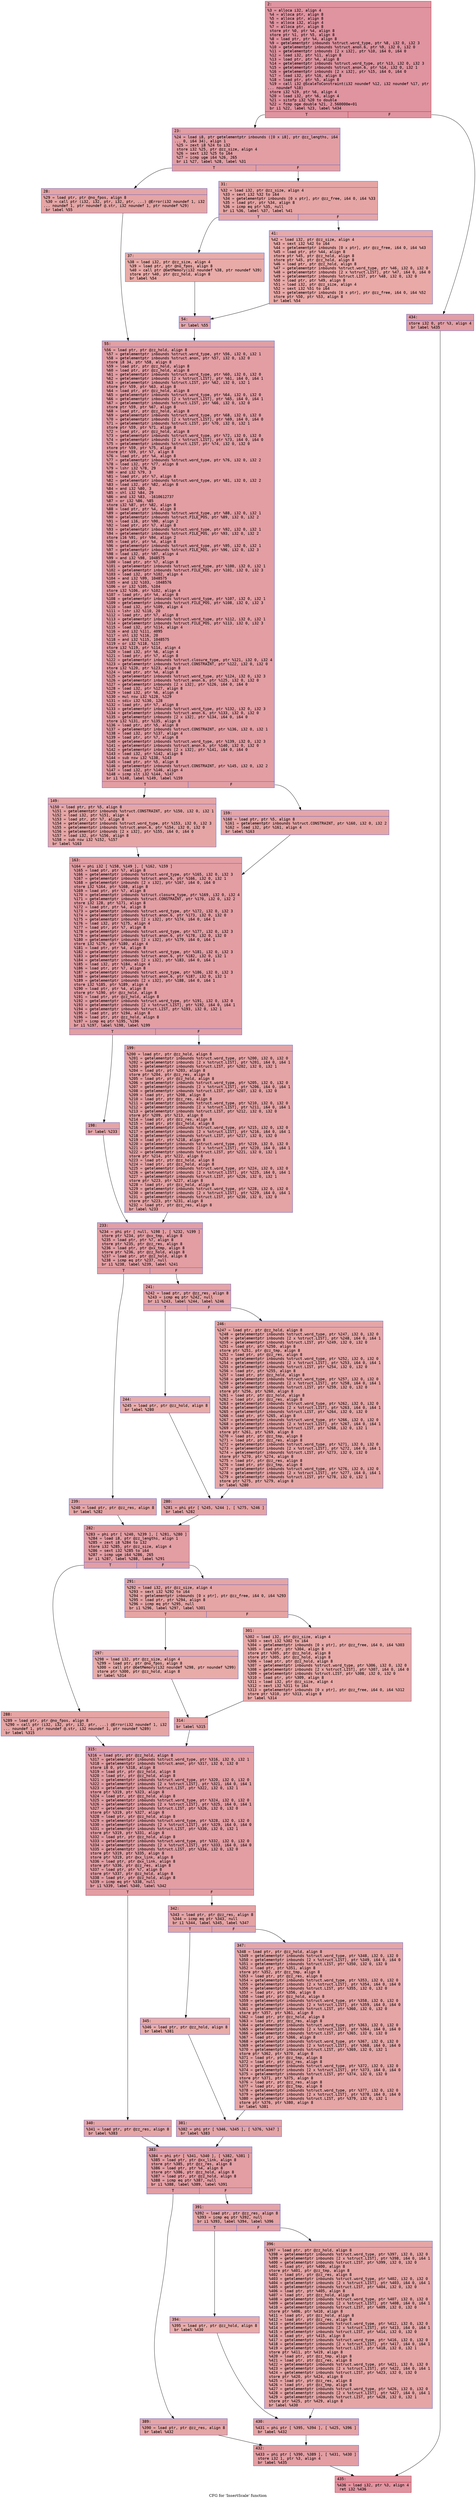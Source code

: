 digraph "CFG for 'InsertScale' function" {
	label="CFG for 'InsertScale' function";

	Node0x6000010641e0 [shape=record,color="#b70d28ff", style=filled, fillcolor="#b70d2870" fontname="Courier",label="{2:\l|  %3 = alloca i32, align 4\l  %4 = alloca ptr, align 8\l  %5 = alloca ptr, align 8\l  %6 = alloca i32, align 4\l  %7 = alloca ptr, align 8\l  store ptr %0, ptr %4, align 8\l  store ptr %1, ptr %5, align 8\l  %8 = load ptr, ptr %4, align 8\l  %9 = getelementptr inbounds %struct.word_type, ptr %8, i32 0, i32 3\l  %10 = getelementptr inbounds %struct.anon.6, ptr %9, i32 0, i32 0\l  %11 = getelementptr inbounds [2 x i32], ptr %10, i64 0, i64 0\l  %12 = load i32, ptr %11, align 8\l  %13 = load ptr, ptr %4, align 8\l  %14 = getelementptr inbounds %struct.word_type, ptr %13, i32 0, i32 3\l  %15 = getelementptr inbounds %struct.anon.6, ptr %14, i32 0, i32 1\l  %16 = getelementptr inbounds [2 x i32], ptr %15, i64 0, i64 0\l  %17 = load i32, ptr %16, align 8\l  %18 = load ptr, ptr %5, align 8\l  %19 = call i32 @ScaleToConstraint(i32 noundef %12, i32 noundef %17, ptr\l... noundef %18)\l  store i32 %19, ptr %6, align 4\l  %20 = load i32, ptr %6, align 4\l  %21 = sitofp i32 %20 to double\l  %22 = fcmp oge double %21, 2.560000e+01\l  br i1 %22, label %23, label %434\l|{<s0>T|<s1>F}}"];
	Node0x6000010641e0:s0 -> Node0x600001064320[tooltip="2 -> 23\nProbability 50.00%" ];
	Node0x6000010641e0:s1 -> Node0x600001064eb0[tooltip="2 -> 434\nProbability 50.00%" ];
	Node0x600001064320 [shape=record,color="#3d50c3ff", style=filled, fillcolor="#be242e70" fontname="Courier",label="{23:\l|  %24 = load i8, ptr getelementptr inbounds ([0 x i8], ptr @zz_lengths, i64\l... 0, i64 34), align 1\l  %25 = zext i8 %24 to i32\l  store i32 %25, ptr @zz_size, align 4\l  %26 = sext i32 %25 to i64\l  %27 = icmp uge i64 %26, 265\l  br i1 %27, label %28, label %31\l|{<s0>T|<s1>F}}"];
	Node0x600001064320:s0 -> Node0x600001064370[tooltip="23 -> 28\nProbability 50.00%" ];
	Node0x600001064320:s1 -> Node0x6000010643c0[tooltip="23 -> 31\nProbability 50.00%" ];
	Node0x600001064370 [shape=record,color="#3d50c3ff", style=filled, fillcolor="#c5333470" fontname="Courier",label="{28:\l|  %29 = load ptr, ptr @no_fpos, align 8\l  %30 = call ptr (i32, i32, ptr, i32, ptr, ...) @Error(i32 noundef 1, i32\l... noundef 1, ptr noundef @.str, i32 noundef 1, ptr noundef %29)\l  br label %55\l}"];
	Node0x600001064370 -> Node0x600001064500[tooltip="28 -> 55\nProbability 100.00%" ];
	Node0x6000010643c0 [shape=record,color="#3d50c3ff", style=filled, fillcolor="#c5333470" fontname="Courier",label="{31:\l|  %32 = load i32, ptr @zz_size, align 4\l  %33 = sext i32 %32 to i64\l  %34 = getelementptr inbounds [0 x ptr], ptr @zz_free, i64 0, i64 %33\l  %35 = load ptr, ptr %34, align 8\l  %36 = icmp eq ptr %35, null\l  br i1 %36, label %37, label %41\l|{<s0>T|<s1>F}}"];
	Node0x6000010643c0:s0 -> Node0x600001064410[tooltip="31 -> 37\nProbability 37.50%" ];
	Node0x6000010643c0:s1 -> Node0x600001064460[tooltip="31 -> 41\nProbability 62.50%" ];
	Node0x600001064410 [shape=record,color="#3d50c3ff", style=filled, fillcolor="#cc403a70" fontname="Courier",label="{37:\l|  %38 = load i32, ptr @zz_size, align 4\l  %39 = load ptr, ptr @no_fpos, align 8\l  %40 = call ptr @GetMemory(i32 noundef %38, ptr noundef %39)\l  store ptr %40, ptr @zz_hold, align 8\l  br label %54\l}"];
	Node0x600001064410 -> Node0x6000010644b0[tooltip="37 -> 54\nProbability 100.00%" ];
	Node0x600001064460 [shape=record,color="#3d50c3ff", style=filled, fillcolor="#ca3b3770" fontname="Courier",label="{41:\l|  %42 = load i32, ptr @zz_size, align 4\l  %43 = sext i32 %42 to i64\l  %44 = getelementptr inbounds [0 x ptr], ptr @zz_free, i64 0, i64 %43\l  %45 = load ptr, ptr %44, align 8\l  store ptr %45, ptr @zz_hold, align 8\l  store ptr %45, ptr @zz_hold, align 8\l  %46 = load ptr, ptr @zz_hold, align 8\l  %47 = getelementptr inbounds %struct.word_type, ptr %46, i32 0, i32 0\l  %48 = getelementptr inbounds [2 x %struct.LIST], ptr %47, i64 0, i64 0\l  %49 = getelementptr inbounds %struct.LIST, ptr %48, i32 0, i32 0\l  %50 = load ptr, ptr %49, align 8\l  %51 = load i32, ptr @zz_size, align 4\l  %52 = sext i32 %51 to i64\l  %53 = getelementptr inbounds [0 x ptr], ptr @zz_free, i64 0, i64 %52\l  store ptr %50, ptr %53, align 8\l  br label %54\l}"];
	Node0x600001064460 -> Node0x6000010644b0[tooltip="41 -> 54\nProbability 100.00%" ];
	Node0x6000010644b0 [shape=record,color="#3d50c3ff", style=filled, fillcolor="#c5333470" fontname="Courier",label="{54:\l|  br label %55\l}"];
	Node0x6000010644b0 -> Node0x600001064500[tooltip="54 -> 55\nProbability 100.00%" ];
	Node0x600001064500 [shape=record,color="#3d50c3ff", style=filled, fillcolor="#be242e70" fontname="Courier",label="{55:\l|  %56 = load ptr, ptr @zz_hold, align 8\l  %57 = getelementptr inbounds %struct.word_type, ptr %56, i32 0, i32 1\l  %58 = getelementptr inbounds %struct.anon, ptr %57, i32 0, i32 0\l  store i8 34, ptr %58, align 8\l  %59 = load ptr, ptr @zz_hold, align 8\l  %60 = load ptr, ptr @zz_hold, align 8\l  %61 = getelementptr inbounds %struct.word_type, ptr %60, i32 0, i32 0\l  %62 = getelementptr inbounds [2 x %struct.LIST], ptr %61, i64 0, i64 1\l  %63 = getelementptr inbounds %struct.LIST, ptr %62, i32 0, i32 1\l  store ptr %59, ptr %63, align 8\l  %64 = load ptr, ptr @zz_hold, align 8\l  %65 = getelementptr inbounds %struct.word_type, ptr %64, i32 0, i32 0\l  %66 = getelementptr inbounds [2 x %struct.LIST], ptr %65, i64 0, i64 1\l  %67 = getelementptr inbounds %struct.LIST, ptr %66, i32 0, i32 0\l  store ptr %59, ptr %67, align 8\l  %68 = load ptr, ptr @zz_hold, align 8\l  %69 = getelementptr inbounds %struct.word_type, ptr %68, i32 0, i32 0\l  %70 = getelementptr inbounds [2 x %struct.LIST], ptr %69, i64 0, i64 0\l  %71 = getelementptr inbounds %struct.LIST, ptr %70, i32 0, i32 1\l  store ptr %59, ptr %71, align 8\l  %72 = load ptr, ptr @zz_hold, align 8\l  %73 = getelementptr inbounds %struct.word_type, ptr %72, i32 0, i32 0\l  %74 = getelementptr inbounds [2 x %struct.LIST], ptr %73, i64 0, i64 0\l  %75 = getelementptr inbounds %struct.LIST, ptr %74, i32 0, i32 0\l  store ptr %59, ptr %75, align 8\l  store ptr %59, ptr %7, align 8\l  %76 = load ptr, ptr %4, align 8\l  %77 = getelementptr inbounds %struct.word_type, ptr %76, i32 0, i32 2\l  %78 = load i32, ptr %77, align 8\l  %79 = lshr i32 %78, 29\l  %80 = and i32 %79, 3\l  %81 = load ptr, ptr %7, align 8\l  %82 = getelementptr inbounds %struct.word_type, ptr %81, i32 0, i32 2\l  %83 = load i32, ptr %82, align 8\l  %84 = and i32 %80, 3\l  %85 = shl i32 %84, 29\l  %86 = and i32 %83, -1610612737\l  %87 = or i32 %86, %85\l  store i32 %87, ptr %82, align 8\l  %88 = load ptr, ptr %4, align 8\l  %89 = getelementptr inbounds %struct.word_type, ptr %88, i32 0, i32 1\l  %90 = getelementptr inbounds %struct.FILE_POS, ptr %89, i32 0, i32 2\l  %91 = load i16, ptr %90, align 2\l  %92 = load ptr, ptr %7, align 8\l  %93 = getelementptr inbounds %struct.word_type, ptr %92, i32 0, i32 1\l  %94 = getelementptr inbounds %struct.FILE_POS, ptr %93, i32 0, i32 2\l  store i16 %91, ptr %94, align 2\l  %95 = load ptr, ptr %4, align 8\l  %96 = getelementptr inbounds %struct.word_type, ptr %95, i32 0, i32 1\l  %97 = getelementptr inbounds %struct.FILE_POS, ptr %96, i32 0, i32 3\l  %98 = load i32, ptr %97, align 4\l  %99 = and i32 %98, 1048575\l  %100 = load ptr, ptr %7, align 8\l  %101 = getelementptr inbounds %struct.word_type, ptr %100, i32 0, i32 1\l  %102 = getelementptr inbounds %struct.FILE_POS, ptr %101, i32 0, i32 3\l  %103 = load i32, ptr %102, align 4\l  %104 = and i32 %99, 1048575\l  %105 = and i32 %103, -1048576\l  %106 = or i32 %105, %104\l  store i32 %106, ptr %102, align 4\l  %107 = load ptr, ptr %4, align 8\l  %108 = getelementptr inbounds %struct.word_type, ptr %107, i32 0, i32 1\l  %109 = getelementptr inbounds %struct.FILE_POS, ptr %108, i32 0, i32 3\l  %110 = load i32, ptr %109, align 4\l  %111 = lshr i32 %110, 20\l  %112 = load ptr, ptr %7, align 8\l  %113 = getelementptr inbounds %struct.word_type, ptr %112, i32 0, i32 1\l  %114 = getelementptr inbounds %struct.FILE_POS, ptr %113, i32 0, i32 3\l  %115 = load i32, ptr %114, align 4\l  %116 = and i32 %111, 4095\l  %117 = shl i32 %116, 20\l  %118 = and i32 %115, 1048575\l  %119 = or i32 %118, %117\l  store i32 %119, ptr %114, align 4\l  %120 = load i32, ptr %6, align 4\l  %121 = load ptr, ptr %7, align 8\l  %122 = getelementptr inbounds %struct.closure_type, ptr %121, i32 0, i32 4\l  %123 = getelementptr inbounds %struct.CONSTRAINT, ptr %122, i32 0, i32 0\l  store i32 %120, ptr %123, align 8\l  %124 = load ptr, ptr %4, align 8\l  %125 = getelementptr inbounds %struct.word_type, ptr %124, i32 0, i32 3\l  %126 = getelementptr inbounds %struct.anon.6, ptr %125, i32 0, i32 0\l  %127 = getelementptr inbounds [2 x i32], ptr %126, i64 0, i64 0\l  %128 = load i32, ptr %127, align 8\l  %129 = load i32, ptr %6, align 4\l  %130 = mul nsw i32 %128, %129\l  %131 = sdiv i32 %130, 128\l  %132 = load ptr, ptr %7, align 8\l  %133 = getelementptr inbounds %struct.word_type, ptr %132, i32 0, i32 3\l  %134 = getelementptr inbounds %struct.anon.6, ptr %133, i32 0, i32 0\l  %135 = getelementptr inbounds [2 x i32], ptr %134, i64 0, i64 0\l  store i32 %131, ptr %135, align 8\l  %136 = load ptr, ptr %5, align 8\l  %137 = getelementptr inbounds %struct.CONSTRAINT, ptr %136, i32 0, i32 1\l  %138 = load i32, ptr %137, align 4\l  %139 = load ptr, ptr %7, align 8\l  %140 = getelementptr inbounds %struct.word_type, ptr %139, i32 0, i32 3\l  %141 = getelementptr inbounds %struct.anon.6, ptr %140, i32 0, i32 0\l  %142 = getelementptr inbounds [2 x i32], ptr %141, i64 0, i64 0\l  %143 = load i32, ptr %142, align 8\l  %144 = sub nsw i32 %138, %143\l  %145 = load ptr, ptr %5, align 8\l  %146 = getelementptr inbounds %struct.CONSTRAINT, ptr %145, i32 0, i32 2\l  %147 = load i32, ptr %146, align 4\l  %148 = icmp slt i32 %144, %147\l  br i1 %148, label %149, label %159\l|{<s0>T|<s1>F}}"];
	Node0x600001064500:s0 -> Node0x600001064550[tooltip="55 -> 149\nProbability 50.00%" ];
	Node0x600001064500:s1 -> Node0x6000010645a0[tooltip="55 -> 159\nProbability 50.00%" ];
	Node0x600001064550 [shape=record,color="#3d50c3ff", style=filled, fillcolor="#c5333470" fontname="Courier",label="{149:\l|  %150 = load ptr, ptr %5, align 8\l  %151 = getelementptr inbounds %struct.CONSTRAINT, ptr %150, i32 0, i32 1\l  %152 = load i32, ptr %151, align 4\l  %153 = load ptr, ptr %7, align 8\l  %154 = getelementptr inbounds %struct.word_type, ptr %153, i32 0, i32 3\l  %155 = getelementptr inbounds %struct.anon.6, ptr %154, i32 0, i32 0\l  %156 = getelementptr inbounds [2 x i32], ptr %155, i64 0, i64 0\l  %157 = load i32, ptr %156, align 8\l  %158 = sub nsw i32 %152, %157\l  br label %163\l}"];
	Node0x600001064550 -> Node0x6000010645f0[tooltip="149 -> 163\nProbability 100.00%" ];
	Node0x6000010645a0 [shape=record,color="#3d50c3ff", style=filled, fillcolor="#c5333470" fontname="Courier",label="{159:\l|  %160 = load ptr, ptr %5, align 8\l  %161 = getelementptr inbounds %struct.CONSTRAINT, ptr %160, i32 0, i32 2\l  %162 = load i32, ptr %161, align 4\l  br label %163\l}"];
	Node0x6000010645a0 -> Node0x6000010645f0[tooltip="159 -> 163\nProbability 100.00%" ];
	Node0x6000010645f0 [shape=record,color="#3d50c3ff", style=filled, fillcolor="#be242e70" fontname="Courier",label="{163:\l|  %164 = phi i32 [ %158, %149 ], [ %162, %159 ]\l  %165 = load ptr, ptr %7, align 8\l  %166 = getelementptr inbounds %struct.word_type, ptr %165, i32 0, i32 3\l  %167 = getelementptr inbounds %struct.anon.6, ptr %166, i32 0, i32 1\l  %168 = getelementptr inbounds [2 x i32], ptr %167, i64 0, i64 0\l  store i32 %164, ptr %168, align 8\l  %169 = load ptr, ptr %7, align 8\l  %170 = getelementptr inbounds %struct.closure_type, ptr %169, i32 0, i32 4\l  %171 = getelementptr inbounds %struct.CONSTRAINT, ptr %170, i32 0, i32 2\l  store i32 128, ptr %171, align 8\l  %172 = load ptr, ptr %4, align 8\l  %173 = getelementptr inbounds %struct.word_type, ptr %172, i32 0, i32 3\l  %174 = getelementptr inbounds %struct.anon.6, ptr %173, i32 0, i32 0\l  %175 = getelementptr inbounds [2 x i32], ptr %174, i64 0, i64 1\l  %176 = load i32, ptr %175, align 4\l  %177 = load ptr, ptr %7, align 8\l  %178 = getelementptr inbounds %struct.word_type, ptr %177, i32 0, i32 3\l  %179 = getelementptr inbounds %struct.anon.6, ptr %178, i32 0, i32 0\l  %180 = getelementptr inbounds [2 x i32], ptr %179, i64 0, i64 1\l  store i32 %176, ptr %180, align 4\l  %181 = load ptr, ptr %4, align 8\l  %182 = getelementptr inbounds %struct.word_type, ptr %181, i32 0, i32 3\l  %183 = getelementptr inbounds %struct.anon.6, ptr %182, i32 0, i32 1\l  %184 = getelementptr inbounds [2 x i32], ptr %183, i64 0, i64 1\l  %185 = load i32, ptr %184, align 4\l  %186 = load ptr, ptr %7, align 8\l  %187 = getelementptr inbounds %struct.word_type, ptr %186, i32 0, i32 3\l  %188 = getelementptr inbounds %struct.anon.6, ptr %187, i32 0, i32 1\l  %189 = getelementptr inbounds [2 x i32], ptr %188, i64 0, i64 1\l  store i32 %185, ptr %189, align 4\l  %190 = load ptr, ptr %4, align 8\l  store ptr %190, ptr @zz_hold, align 8\l  %191 = load ptr, ptr @zz_hold, align 8\l  %192 = getelementptr inbounds %struct.word_type, ptr %191, i32 0, i32 0\l  %193 = getelementptr inbounds [2 x %struct.LIST], ptr %192, i64 0, i64 1\l  %194 = getelementptr inbounds %struct.LIST, ptr %193, i32 0, i32 1\l  %195 = load ptr, ptr %194, align 8\l  %196 = load ptr, ptr @zz_hold, align 8\l  %197 = icmp eq ptr %195, %196\l  br i1 %197, label %198, label %199\l|{<s0>T|<s1>F}}"];
	Node0x6000010645f0:s0 -> Node0x600001064640[tooltip="163 -> 198\nProbability 37.50%" ];
	Node0x6000010645f0:s1 -> Node0x600001064690[tooltip="163 -> 199\nProbability 62.50%" ];
	Node0x600001064640 [shape=record,color="#3d50c3ff", style=filled, fillcolor="#c5333470" fontname="Courier",label="{198:\l|  br label %233\l}"];
	Node0x600001064640 -> Node0x6000010646e0[tooltip="198 -> 233\nProbability 100.00%" ];
	Node0x600001064690 [shape=record,color="#3d50c3ff", style=filled, fillcolor="#c32e3170" fontname="Courier",label="{199:\l|  %200 = load ptr, ptr @zz_hold, align 8\l  %201 = getelementptr inbounds %struct.word_type, ptr %200, i32 0, i32 0\l  %202 = getelementptr inbounds [2 x %struct.LIST], ptr %201, i64 0, i64 1\l  %203 = getelementptr inbounds %struct.LIST, ptr %202, i32 0, i32 1\l  %204 = load ptr, ptr %203, align 8\l  store ptr %204, ptr @zz_res, align 8\l  %205 = load ptr, ptr @zz_hold, align 8\l  %206 = getelementptr inbounds %struct.word_type, ptr %205, i32 0, i32 0\l  %207 = getelementptr inbounds [2 x %struct.LIST], ptr %206, i64 0, i64 1\l  %208 = getelementptr inbounds %struct.LIST, ptr %207, i32 0, i32 0\l  %209 = load ptr, ptr %208, align 8\l  %210 = load ptr, ptr @zz_res, align 8\l  %211 = getelementptr inbounds %struct.word_type, ptr %210, i32 0, i32 0\l  %212 = getelementptr inbounds [2 x %struct.LIST], ptr %211, i64 0, i64 1\l  %213 = getelementptr inbounds %struct.LIST, ptr %212, i32 0, i32 0\l  store ptr %209, ptr %213, align 8\l  %214 = load ptr, ptr @zz_res, align 8\l  %215 = load ptr, ptr @zz_hold, align 8\l  %216 = getelementptr inbounds %struct.word_type, ptr %215, i32 0, i32 0\l  %217 = getelementptr inbounds [2 x %struct.LIST], ptr %216, i64 0, i64 1\l  %218 = getelementptr inbounds %struct.LIST, ptr %217, i32 0, i32 0\l  %219 = load ptr, ptr %218, align 8\l  %220 = getelementptr inbounds %struct.word_type, ptr %219, i32 0, i32 0\l  %221 = getelementptr inbounds [2 x %struct.LIST], ptr %220, i64 0, i64 1\l  %222 = getelementptr inbounds %struct.LIST, ptr %221, i32 0, i32 1\l  store ptr %214, ptr %222, align 8\l  %223 = load ptr, ptr @zz_hold, align 8\l  %224 = load ptr, ptr @zz_hold, align 8\l  %225 = getelementptr inbounds %struct.word_type, ptr %224, i32 0, i32 0\l  %226 = getelementptr inbounds [2 x %struct.LIST], ptr %225, i64 0, i64 1\l  %227 = getelementptr inbounds %struct.LIST, ptr %226, i32 0, i32 1\l  store ptr %223, ptr %227, align 8\l  %228 = load ptr, ptr @zz_hold, align 8\l  %229 = getelementptr inbounds %struct.word_type, ptr %228, i32 0, i32 0\l  %230 = getelementptr inbounds [2 x %struct.LIST], ptr %229, i64 0, i64 1\l  %231 = getelementptr inbounds %struct.LIST, ptr %230, i32 0, i32 0\l  store ptr %223, ptr %231, align 8\l  %232 = load ptr, ptr @zz_res, align 8\l  br label %233\l}"];
	Node0x600001064690 -> Node0x6000010646e0[tooltip="199 -> 233\nProbability 100.00%" ];
	Node0x6000010646e0 [shape=record,color="#3d50c3ff", style=filled, fillcolor="#be242e70" fontname="Courier",label="{233:\l|  %234 = phi ptr [ null, %198 ], [ %232, %199 ]\l  store ptr %234, ptr @xx_tmp, align 8\l  %235 = load ptr, ptr %7, align 8\l  store ptr %235, ptr @zz_res, align 8\l  %236 = load ptr, ptr @xx_tmp, align 8\l  store ptr %236, ptr @zz_hold, align 8\l  %237 = load ptr, ptr @zz_hold, align 8\l  %238 = icmp eq ptr %237, null\l  br i1 %238, label %239, label %241\l|{<s0>T|<s1>F}}"];
	Node0x6000010646e0:s0 -> Node0x600001064730[tooltip="233 -> 239\nProbability 37.50%" ];
	Node0x6000010646e0:s1 -> Node0x600001064780[tooltip="233 -> 241\nProbability 62.50%" ];
	Node0x600001064730 [shape=record,color="#3d50c3ff", style=filled, fillcolor="#c5333470" fontname="Courier",label="{239:\l|  %240 = load ptr, ptr @zz_res, align 8\l  br label %282\l}"];
	Node0x600001064730 -> Node0x6000010648c0[tooltip="239 -> 282\nProbability 100.00%" ];
	Node0x600001064780 [shape=record,color="#3d50c3ff", style=filled, fillcolor="#c32e3170" fontname="Courier",label="{241:\l|  %242 = load ptr, ptr @zz_res, align 8\l  %243 = icmp eq ptr %242, null\l  br i1 %243, label %244, label %246\l|{<s0>T|<s1>F}}"];
	Node0x600001064780:s0 -> Node0x6000010647d0[tooltip="241 -> 244\nProbability 37.50%" ];
	Node0x600001064780:s1 -> Node0x600001064820[tooltip="241 -> 246\nProbability 62.50%" ];
	Node0x6000010647d0 [shape=record,color="#3d50c3ff", style=filled, fillcolor="#cc403a70" fontname="Courier",label="{244:\l|  %245 = load ptr, ptr @zz_hold, align 8\l  br label %280\l}"];
	Node0x6000010647d0 -> Node0x600001064870[tooltip="244 -> 280\nProbability 100.00%" ];
	Node0x600001064820 [shape=record,color="#3d50c3ff", style=filled, fillcolor="#c5333470" fontname="Courier",label="{246:\l|  %247 = load ptr, ptr @zz_hold, align 8\l  %248 = getelementptr inbounds %struct.word_type, ptr %247, i32 0, i32 0\l  %249 = getelementptr inbounds [2 x %struct.LIST], ptr %248, i64 0, i64 1\l  %250 = getelementptr inbounds %struct.LIST, ptr %249, i32 0, i32 0\l  %251 = load ptr, ptr %250, align 8\l  store ptr %251, ptr @zz_tmp, align 8\l  %252 = load ptr, ptr @zz_res, align 8\l  %253 = getelementptr inbounds %struct.word_type, ptr %252, i32 0, i32 0\l  %254 = getelementptr inbounds [2 x %struct.LIST], ptr %253, i64 0, i64 1\l  %255 = getelementptr inbounds %struct.LIST, ptr %254, i32 0, i32 0\l  %256 = load ptr, ptr %255, align 8\l  %257 = load ptr, ptr @zz_hold, align 8\l  %258 = getelementptr inbounds %struct.word_type, ptr %257, i32 0, i32 0\l  %259 = getelementptr inbounds [2 x %struct.LIST], ptr %258, i64 0, i64 1\l  %260 = getelementptr inbounds %struct.LIST, ptr %259, i32 0, i32 0\l  store ptr %256, ptr %260, align 8\l  %261 = load ptr, ptr @zz_hold, align 8\l  %262 = load ptr, ptr @zz_res, align 8\l  %263 = getelementptr inbounds %struct.word_type, ptr %262, i32 0, i32 0\l  %264 = getelementptr inbounds [2 x %struct.LIST], ptr %263, i64 0, i64 1\l  %265 = getelementptr inbounds %struct.LIST, ptr %264, i32 0, i32 0\l  %266 = load ptr, ptr %265, align 8\l  %267 = getelementptr inbounds %struct.word_type, ptr %266, i32 0, i32 0\l  %268 = getelementptr inbounds [2 x %struct.LIST], ptr %267, i64 0, i64 1\l  %269 = getelementptr inbounds %struct.LIST, ptr %268, i32 0, i32 1\l  store ptr %261, ptr %269, align 8\l  %270 = load ptr, ptr @zz_tmp, align 8\l  %271 = load ptr, ptr @zz_res, align 8\l  %272 = getelementptr inbounds %struct.word_type, ptr %271, i32 0, i32 0\l  %273 = getelementptr inbounds [2 x %struct.LIST], ptr %272, i64 0, i64 1\l  %274 = getelementptr inbounds %struct.LIST, ptr %273, i32 0, i32 0\l  store ptr %270, ptr %274, align 8\l  %275 = load ptr, ptr @zz_res, align 8\l  %276 = load ptr, ptr @zz_tmp, align 8\l  %277 = getelementptr inbounds %struct.word_type, ptr %276, i32 0, i32 0\l  %278 = getelementptr inbounds [2 x %struct.LIST], ptr %277, i64 0, i64 1\l  %279 = getelementptr inbounds %struct.LIST, ptr %278, i32 0, i32 1\l  store ptr %275, ptr %279, align 8\l  br label %280\l}"];
	Node0x600001064820 -> Node0x600001064870[tooltip="246 -> 280\nProbability 100.00%" ];
	Node0x600001064870 [shape=record,color="#3d50c3ff", style=filled, fillcolor="#c32e3170" fontname="Courier",label="{280:\l|  %281 = phi ptr [ %245, %244 ], [ %275, %246 ]\l  br label %282\l}"];
	Node0x600001064870 -> Node0x6000010648c0[tooltip="280 -> 282\nProbability 100.00%" ];
	Node0x6000010648c0 [shape=record,color="#3d50c3ff", style=filled, fillcolor="#be242e70" fontname="Courier",label="{282:\l|  %283 = phi ptr [ %240, %239 ], [ %281, %280 ]\l  %284 = load i8, ptr @zz_lengths, align 1\l  %285 = zext i8 %284 to i32\l  store i32 %285, ptr @zz_size, align 4\l  %286 = sext i32 %285 to i64\l  %287 = icmp uge i64 %286, 265\l  br i1 %287, label %288, label %291\l|{<s0>T|<s1>F}}"];
	Node0x6000010648c0:s0 -> Node0x600001064910[tooltip="282 -> 288\nProbability 50.00%" ];
	Node0x6000010648c0:s1 -> Node0x600001064960[tooltip="282 -> 291\nProbability 50.00%" ];
	Node0x600001064910 [shape=record,color="#3d50c3ff", style=filled, fillcolor="#c5333470" fontname="Courier",label="{288:\l|  %289 = load ptr, ptr @no_fpos, align 8\l  %290 = call ptr (i32, i32, ptr, i32, ptr, ...) @Error(i32 noundef 1, i32\l... noundef 1, ptr noundef @.str, i32 noundef 1, ptr noundef %289)\l  br label %315\l}"];
	Node0x600001064910 -> Node0x600001064aa0[tooltip="288 -> 315\nProbability 100.00%" ];
	Node0x600001064960 [shape=record,color="#3d50c3ff", style=filled, fillcolor="#c5333470" fontname="Courier",label="{291:\l|  %292 = load i32, ptr @zz_size, align 4\l  %293 = sext i32 %292 to i64\l  %294 = getelementptr inbounds [0 x ptr], ptr @zz_free, i64 0, i64 %293\l  %295 = load ptr, ptr %294, align 8\l  %296 = icmp eq ptr %295, null\l  br i1 %296, label %297, label %301\l|{<s0>T|<s1>F}}"];
	Node0x600001064960:s0 -> Node0x6000010649b0[tooltip="291 -> 297\nProbability 37.50%" ];
	Node0x600001064960:s1 -> Node0x600001064a00[tooltip="291 -> 301\nProbability 62.50%" ];
	Node0x6000010649b0 [shape=record,color="#3d50c3ff", style=filled, fillcolor="#cc403a70" fontname="Courier",label="{297:\l|  %298 = load i32, ptr @zz_size, align 4\l  %299 = load ptr, ptr @no_fpos, align 8\l  %300 = call ptr @GetMemory(i32 noundef %298, ptr noundef %299)\l  store ptr %300, ptr @zz_hold, align 8\l  br label %314\l}"];
	Node0x6000010649b0 -> Node0x600001064a50[tooltip="297 -> 314\nProbability 100.00%" ];
	Node0x600001064a00 [shape=record,color="#3d50c3ff", style=filled, fillcolor="#ca3b3770" fontname="Courier",label="{301:\l|  %302 = load i32, ptr @zz_size, align 4\l  %303 = sext i32 %302 to i64\l  %304 = getelementptr inbounds [0 x ptr], ptr @zz_free, i64 0, i64 %303\l  %305 = load ptr, ptr %304, align 8\l  store ptr %305, ptr @zz_hold, align 8\l  store ptr %305, ptr @zz_hold, align 8\l  %306 = load ptr, ptr @zz_hold, align 8\l  %307 = getelementptr inbounds %struct.word_type, ptr %306, i32 0, i32 0\l  %308 = getelementptr inbounds [2 x %struct.LIST], ptr %307, i64 0, i64 0\l  %309 = getelementptr inbounds %struct.LIST, ptr %308, i32 0, i32 0\l  %310 = load ptr, ptr %309, align 8\l  %311 = load i32, ptr @zz_size, align 4\l  %312 = sext i32 %311 to i64\l  %313 = getelementptr inbounds [0 x ptr], ptr @zz_free, i64 0, i64 %312\l  store ptr %310, ptr %313, align 8\l  br label %314\l}"];
	Node0x600001064a00 -> Node0x600001064a50[tooltip="301 -> 314\nProbability 100.00%" ];
	Node0x600001064a50 [shape=record,color="#3d50c3ff", style=filled, fillcolor="#c5333470" fontname="Courier",label="{314:\l|  br label %315\l}"];
	Node0x600001064a50 -> Node0x600001064aa0[tooltip="314 -> 315\nProbability 100.00%" ];
	Node0x600001064aa0 [shape=record,color="#3d50c3ff", style=filled, fillcolor="#be242e70" fontname="Courier",label="{315:\l|  %316 = load ptr, ptr @zz_hold, align 8\l  %317 = getelementptr inbounds %struct.word_type, ptr %316, i32 0, i32 1\l  %318 = getelementptr inbounds %struct.anon, ptr %317, i32 0, i32 0\l  store i8 0, ptr %318, align 8\l  %319 = load ptr, ptr @zz_hold, align 8\l  %320 = load ptr, ptr @zz_hold, align 8\l  %321 = getelementptr inbounds %struct.word_type, ptr %320, i32 0, i32 0\l  %322 = getelementptr inbounds [2 x %struct.LIST], ptr %321, i64 0, i64 1\l  %323 = getelementptr inbounds %struct.LIST, ptr %322, i32 0, i32 1\l  store ptr %319, ptr %323, align 8\l  %324 = load ptr, ptr @zz_hold, align 8\l  %325 = getelementptr inbounds %struct.word_type, ptr %324, i32 0, i32 0\l  %326 = getelementptr inbounds [2 x %struct.LIST], ptr %325, i64 0, i64 1\l  %327 = getelementptr inbounds %struct.LIST, ptr %326, i32 0, i32 0\l  store ptr %319, ptr %327, align 8\l  %328 = load ptr, ptr @zz_hold, align 8\l  %329 = getelementptr inbounds %struct.word_type, ptr %328, i32 0, i32 0\l  %330 = getelementptr inbounds [2 x %struct.LIST], ptr %329, i64 0, i64 0\l  %331 = getelementptr inbounds %struct.LIST, ptr %330, i32 0, i32 1\l  store ptr %319, ptr %331, align 8\l  %332 = load ptr, ptr @zz_hold, align 8\l  %333 = getelementptr inbounds %struct.word_type, ptr %332, i32 0, i32 0\l  %334 = getelementptr inbounds [2 x %struct.LIST], ptr %333, i64 0, i64 0\l  %335 = getelementptr inbounds %struct.LIST, ptr %334, i32 0, i32 0\l  store ptr %319, ptr %335, align 8\l  store ptr %319, ptr @xx_link, align 8\l  %336 = load ptr, ptr @xx_link, align 8\l  store ptr %336, ptr @zz_res, align 8\l  %337 = load ptr, ptr %7, align 8\l  store ptr %337, ptr @zz_hold, align 8\l  %338 = load ptr, ptr @zz_hold, align 8\l  %339 = icmp eq ptr %338, null\l  br i1 %339, label %340, label %342\l|{<s0>T|<s1>F}}"];
	Node0x600001064aa0:s0 -> Node0x600001064af0[tooltip="315 -> 340\nProbability 37.50%" ];
	Node0x600001064aa0:s1 -> Node0x600001064b40[tooltip="315 -> 342\nProbability 62.50%" ];
	Node0x600001064af0 [shape=record,color="#3d50c3ff", style=filled, fillcolor="#c5333470" fontname="Courier",label="{340:\l|  %341 = load ptr, ptr @zz_res, align 8\l  br label %383\l}"];
	Node0x600001064af0 -> Node0x600001064c80[tooltip="340 -> 383\nProbability 100.00%" ];
	Node0x600001064b40 [shape=record,color="#3d50c3ff", style=filled, fillcolor="#c32e3170" fontname="Courier",label="{342:\l|  %343 = load ptr, ptr @zz_res, align 8\l  %344 = icmp eq ptr %343, null\l  br i1 %344, label %345, label %347\l|{<s0>T|<s1>F}}"];
	Node0x600001064b40:s0 -> Node0x600001064b90[tooltip="342 -> 345\nProbability 37.50%" ];
	Node0x600001064b40:s1 -> Node0x600001064be0[tooltip="342 -> 347\nProbability 62.50%" ];
	Node0x600001064b90 [shape=record,color="#3d50c3ff", style=filled, fillcolor="#cc403a70" fontname="Courier",label="{345:\l|  %346 = load ptr, ptr @zz_hold, align 8\l  br label %381\l}"];
	Node0x600001064b90 -> Node0x600001064c30[tooltip="345 -> 381\nProbability 100.00%" ];
	Node0x600001064be0 [shape=record,color="#3d50c3ff", style=filled, fillcolor="#c5333470" fontname="Courier",label="{347:\l|  %348 = load ptr, ptr @zz_hold, align 8\l  %349 = getelementptr inbounds %struct.word_type, ptr %348, i32 0, i32 0\l  %350 = getelementptr inbounds [2 x %struct.LIST], ptr %349, i64 0, i64 0\l  %351 = getelementptr inbounds %struct.LIST, ptr %350, i32 0, i32 0\l  %352 = load ptr, ptr %351, align 8\l  store ptr %352, ptr @zz_tmp, align 8\l  %353 = load ptr, ptr @zz_res, align 8\l  %354 = getelementptr inbounds %struct.word_type, ptr %353, i32 0, i32 0\l  %355 = getelementptr inbounds [2 x %struct.LIST], ptr %354, i64 0, i64 0\l  %356 = getelementptr inbounds %struct.LIST, ptr %355, i32 0, i32 0\l  %357 = load ptr, ptr %356, align 8\l  %358 = load ptr, ptr @zz_hold, align 8\l  %359 = getelementptr inbounds %struct.word_type, ptr %358, i32 0, i32 0\l  %360 = getelementptr inbounds [2 x %struct.LIST], ptr %359, i64 0, i64 0\l  %361 = getelementptr inbounds %struct.LIST, ptr %360, i32 0, i32 0\l  store ptr %357, ptr %361, align 8\l  %362 = load ptr, ptr @zz_hold, align 8\l  %363 = load ptr, ptr @zz_res, align 8\l  %364 = getelementptr inbounds %struct.word_type, ptr %363, i32 0, i32 0\l  %365 = getelementptr inbounds [2 x %struct.LIST], ptr %364, i64 0, i64 0\l  %366 = getelementptr inbounds %struct.LIST, ptr %365, i32 0, i32 0\l  %367 = load ptr, ptr %366, align 8\l  %368 = getelementptr inbounds %struct.word_type, ptr %367, i32 0, i32 0\l  %369 = getelementptr inbounds [2 x %struct.LIST], ptr %368, i64 0, i64 0\l  %370 = getelementptr inbounds %struct.LIST, ptr %369, i32 0, i32 1\l  store ptr %362, ptr %370, align 8\l  %371 = load ptr, ptr @zz_tmp, align 8\l  %372 = load ptr, ptr @zz_res, align 8\l  %373 = getelementptr inbounds %struct.word_type, ptr %372, i32 0, i32 0\l  %374 = getelementptr inbounds [2 x %struct.LIST], ptr %373, i64 0, i64 0\l  %375 = getelementptr inbounds %struct.LIST, ptr %374, i32 0, i32 0\l  store ptr %371, ptr %375, align 8\l  %376 = load ptr, ptr @zz_res, align 8\l  %377 = load ptr, ptr @zz_tmp, align 8\l  %378 = getelementptr inbounds %struct.word_type, ptr %377, i32 0, i32 0\l  %379 = getelementptr inbounds [2 x %struct.LIST], ptr %378, i64 0, i64 0\l  %380 = getelementptr inbounds %struct.LIST, ptr %379, i32 0, i32 1\l  store ptr %376, ptr %380, align 8\l  br label %381\l}"];
	Node0x600001064be0 -> Node0x600001064c30[tooltip="347 -> 381\nProbability 100.00%" ];
	Node0x600001064c30 [shape=record,color="#3d50c3ff", style=filled, fillcolor="#c32e3170" fontname="Courier",label="{381:\l|  %382 = phi ptr [ %346, %345 ], [ %376, %347 ]\l  br label %383\l}"];
	Node0x600001064c30 -> Node0x600001064c80[tooltip="381 -> 383\nProbability 100.00%" ];
	Node0x600001064c80 [shape=record,color="#3d50c3ff", style=filled, fillcolor="#be242e70" fontname="Courier",label="{383:\l|  %384 = phi ptr [ %341, %340 ], [ %382, %381 ]\l  %385 = load ptr, ptr @xx_link, align 8\l  store ptr %385, ptr @zz_res, align 8\l  %386 = load ptr, ptr %4, align 8\l  store ptr %386, ptr @zz_hold, align 8\l  %387 = load ptr, ptr @zz_hold, align 8\l  %388 = icmp eq ptr %387, null\l  br i1 %388, label %389, label %391\l|{<s0>T|<s1>F}}"];
	Node0x600001064c80:s0 -> Node0x600001064cd0[tooltip="383 -> 389\nProbability 37.50%" ];
	Node0x600001064c80:s1 -> Node0x600001064d20[tooltip="383 -> 391\nProbability 62.50%" ];
	Node0x600001064cd0 [shape=record,color="#3d50c3ff", style=filled, fillcolor="#c5333470" fontname="Courier",label="{389:\l|  %390 = load ptr, ptr @zz_res, align 8\l  br label %432\l}"];
	Node0x600001064cd0 -> Node0x600001064e60[tooltip="389 -> 432\nProbability 100.00%" ];
	Node0x600001064d20 [shape=record,color="#3d50c3ff", style=filled, fillcolor="#c32e3170" fontname="Courier",label="{391:\l|  %392 = load ptr, ptr @zz_res, align 8\l  %393 = icmp eq ptr %392, null\l  br i1 %393, label %394, label %396\l|{<s0>T|<s1>F}}"];
	Node0x600001064d20:s0 -> Node0x600001064d70[tooltip="391 -> 394\nProbability 37.50%" ];
	Node0x600001064d20:s1 -> Node0x600001064dc0[tooltip="391 -> 396\nProbability 62.50%" ];
	Node0x600001064d70 [shape=record,color="#3d50c3ff", style=filled, fillcolor="#cc403a70" fontname="Courier",label="{394:\l|  %395 = load ptr, ptr @zz_hold, align 8\l  br label %430\l}"];
	Node0x600001064d70 -> Node0x600001064e10[tooltip="394 -> 430\nProbability 100.00%" ];
	Node0x600001064dc0 [shape=record,color="#3d50c3ff", style=filled, fillcolor="#c5333470" fontname="Courier",label="{396:\l|  %397 = load ptr, ptr @zz_hold, align 8\l  %398 = getelementptr inbounds %struct.word_type, ptr %397, i32 0, i32 0\l  %399 = getelementptr inbounds [2 x %struct.LIST], ptr %398, i64 0, i64 1\l  %400 = getelementptr inbounds %struct.LIST, ptr %399, i32 0, i32 0\l  %401 = load ptr, ptr %400, align 8\l  store ptr %401, ptr @zz_tmp, align 8\l  %402 = load ptr, ptr @zz_res, align 8\l  %403 = getelementptr inbounds %struct.word_type, ptr %402, i32 0, i32 0\l  %404 = getelementptr inbounds [2 x %struct.LIST], ptr %403, i64 0, i64 1\l  %405 = getelementptr inbounds %struct.LIST, ptr %404, i32 0, i32 0\l  %406 = load ptr, ptr %405, align 8\l  %407 = load ptr, ptr @zz_hold, align 8\l  %408 = getelementptr inbounds %struct.word_type, ptr %407, i32 0, i32 0\l  %409 = getelementptr inbounds [2 x %struct.LIST], ptr %408, i64 0, i64 1\l  %410 = getelementptr inbounds %struct.LIST, ptr %409, i32 0, i32 0\l  store ptr %406, ptr %410, align 8\l  %411 = load ptr, ptr @zz_hold, align 8\l  %412 = load ptr, ptr @zz_res, align 8\l  %413 = getelementptr inbounds %struct.word_type, ptr %412, i32 0, i32 0\l  %414 = getelementptr inbounds [2 x %struct.LIST], ptr %413, i64 0, i64 1\l  %415 = getelementptr inbounds %struct.LIST, ptr %414, i32 0, i32 0\l  %416 = load ptr, ptr %415, align 8\l  %417 = getelementptr inbounds %struct.word_type, ptr %416, i32 0, i32 0\l  %418 = getelementptr inbounds [2 x %struct.LIST], ptr %417, i64 0, i64 1\l  %419 = getelementptr inbounds %struct.LIST, ptr %418, i32 0, i32 1\l  store ptr %411, ptr %419, align 8\l  %420 = load ptr, ptr @zz_tmp, align 8\l  %421 = load ptr, ptr @zz_res, align 8\l  %422 = getelementptr inbounds %struct.word_type, ptr %421, i32 0, i32 0\l  %423 = getelementptr inbounds [2 x %struct.LIST], ptr %422, i64 0, i64 1\l  %424 = getelementptr inbounds %struct.LIST, ptr %423, i32 0, i32 0\l  store ptr %420, ptr %424, align 8\l  %425 = load ptr, ptr @zz_res, align 8\l  %426 = load ptr, ptr @zz_tmp, align 8\l  %427 = getelementptr inbounds %struct.word_type, ptr %426, i32 0, i32 0\l  %428 = getelementptr inbounds [2 x %struct.LIST], ptr %427, i64 0, i64 1\l  %429 = getelementptr inbounds %struct.LIST, ptr %428, i32 0, i32 1\l  store ptr %425, ptr %429, align 8\l  br label %430\l}"];
	Node0x600001064dc0 -> Node0x600001064e10[tooltip="396 -> 430\nProbability 100.00%" ];
	Node0x600001064e10 [shape=record,color="#3d50c3ff", style=filled, fillcolor="#c32e3170" fontname="Courier",label="{430:\l|  %431 = phi ptr [ %395, %394 ], [ %425, %396 ]\l  br label %432\l}"];
	Node0x600001064e10 -> Node0x600001064e60[tooltip="430 -> 432\nProbability 100.00%" ];
	Node0x600001064e60 [shape=record,color="#3d50c3ff", style=filled, fillcolor="#be242e70" fontname="Courier",label="{432:\l|  %433 = phi ptr [ %390, %389 ], [ %431, %430 ]\l  store i32 1, ptr %3, align 4\l  br label %435\l}"];
	Node0x600001064e60 -> Node0x600001064f00[tooltip="432 -> 435\nProbability 100.00%" ];
	Node0x600001064eb0 [shape=record,color="#3d50c3ff", style=filled, fillcolor="#be242e70" fontname="Courier",label="{434:\l|  store i32 0, ptr %3, align 4\l  br label %435\l}"];
	Node0x600001064eb0 -> Node0x600001064f00[tooltip="434 -> 435\nProbability 100.00%" ];
	Node0x600001064f00 [shape=record,color="#b70d28ff", style=filled, fillcolor="#b70d2870" fontname="Courier",label="{435:\l|  %436 = load i32, ptr %3, align 4\l  ret i32 %436\l}"];
}
